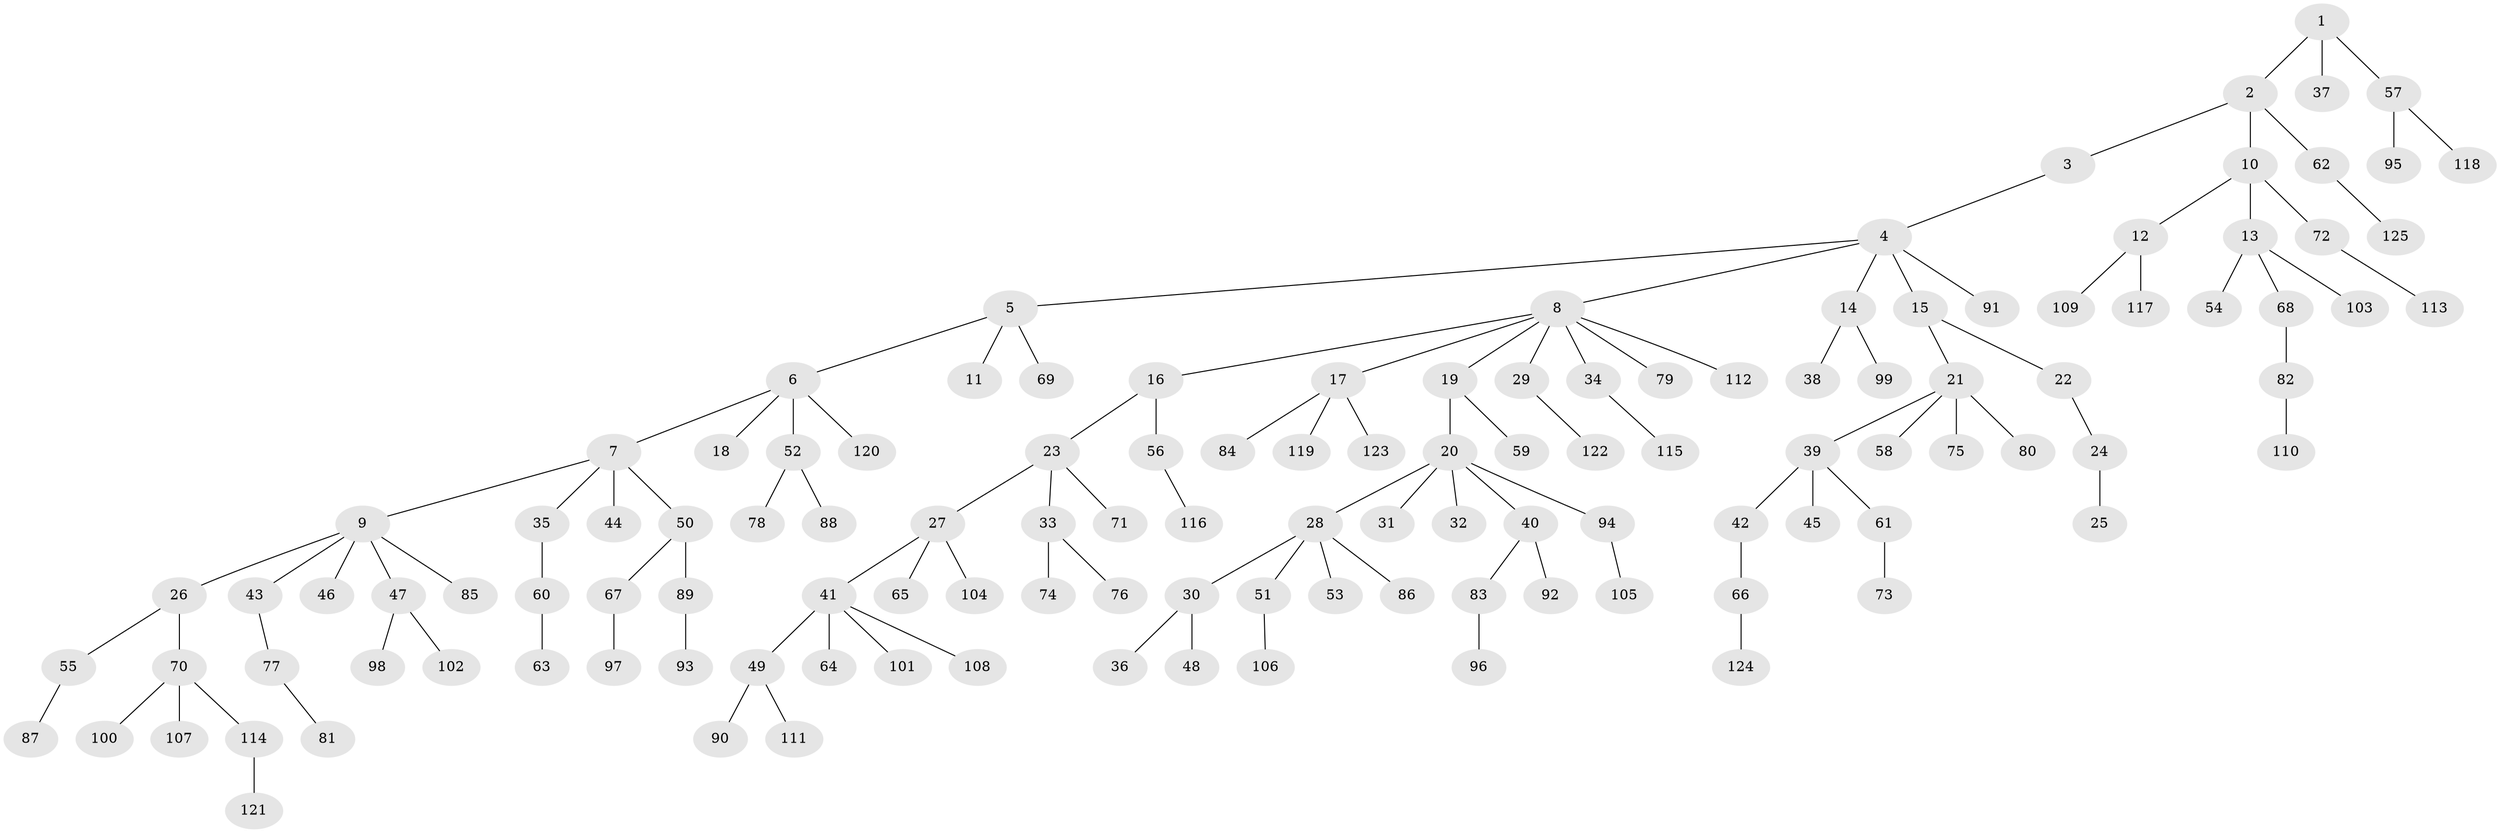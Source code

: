 // Generated by graph-tools (version 1.1) at 2025/02/03/09/25 03:02:20]
// undirected, 125 vertices, 124 edges
graph export_dot {
graph [start="1"]
  node [color=gray90,style=filled];
  1;
  2;
  3;
  4;
  5;
  6;
  7;
  8;
  9;
  10;
  11;
  12;
  13;
  14;
  15;
  16;
  17;
  18;
  19;
  20;
  21;
  22;
  23;
  24;
  25;
  26;
  27;
  28;
  29;
  30;
  31;
  32;
  33;
  34;
  35;
  36;
  37;
  38;
  39;
  40;
  41;
  42;
  43;
  44;
  45;
  46;
  47;
  48;
  49;
  50;
  51;
  52;
  53;
  54;
  55;
  56;
  57;
  58;
  59;
  60;
  61;
  62;
  63;
  64;
  65;
  66;
  67;
  68;
  69;
  70;
  71;
  72;
  73;
  74;
  75;
  76;
  77;
  78;
  79;
  80;
  81;
  82;
  83;
  84;
  85;
  86;
  87;
  88;
  89;
  90;
  91;
  92;
  93;
  94;
  95;
  96;
  97;
  98;
  99;
  100;
  101;
  102;
  103;
  104;
  105;
  106;
  107;
  108;
  109;
  110;
  111;
  112;
  113;
  114;
  115;
  116;
  117;
  118;
  119;
  120;
  121;
  122;
  123;
  124;
  125;
  1 -- 2;
  1 -- 37;
  1 -- 57;
  2 -- 3;
  2 -- 10;
  2 -- 62;
  3 -- 4;
  4 -- 5;
  4 -- 8;
  4 -- 14;
  4 -- 15;
  4 -- 91;
  5 -- 6;
  5 -- 11;
  5 -- 69;
  6 -- 7;
  6 -- 18;
  6 -- 52;
  6 -- 120;
  7 -- 9;
  7 -- 35;
  7 -- 44;
  7 -- 50;
  8 -- 16;
  8 -- 17;
  8 -- 19;
  8 -- 29;
  8 -- 34;
  8 -- 79;
  8 -- 112;
  9 -- 26;
  9 -- 43;
  9 -- 46;
  9 -- 47;
  9 -- 85;
  10 -- 12;
  10 -- 13;
  10 -- 72;
  12 -- 109;
  12 -- 117;
  13 -- 54;
  13 -- 68;
  13 -- 103;
  14 -- 38;
  14 -- 99;
  15 -- 21;
  15 -- 22;
  16 -- 23;
  16 -- 56;
  17 -- 84;
  17 -- 119;
  17 -- 123;
  19 -- 20;
  19 -- 59;
  20 -- 28;
  20 -- 31;
  20 -- 32;
  20 -- 40;
  20 -- 94;
  21 -- 39;
  21 -- 58;
  21 -- 75;
  21 -- 80;
  22 -- 24;
  23 -- 27;
  23 -- 33;
  23 -- 71;
  24 -- 25;
  26 -- 55;
  26 -- 70;
  27 -- 41;
  27 -- 65;
  27 -- 104;
  28 -- 30;
  28 -- 51;
  28 -- 53;
  28 -- 86;
  29 -- 122;
  30 -- 36;
  30 -- 48;
  33 -- 74;
  33 -- 76;
  34 -- 115;
  35 -- 60;
  39 -- 42;
  39 -- 45;
  39 -- 61;
  40 -- 83;
  40 -- 92;
  41 -- 49;
  41 -- 64;
  41 -- 101;
  41 -- 108;
  42 -- 66;
  43 -- 77;
  47 -- 98;
  47 -- 102;
  49 -- 90;
  49 -- 111;
  50 -- 67;
  50 -- 89;
  51 -- 106;
  52 -- 78;
  52 -- 88;
  55 -- 87;
  56 -- 116;
  57 -- 95;
  57 -- 118;
  60 -- 63;
  61 -- 73;
  62 -- 125;
  66 -- 124;
  67 -- 97;
  68 -- 82;
  70 -- 100;
  70 -- 107;
  70 -- 114;
  72 -- 113;
  77 -- 81;
  82 -- 110;
  83 -- 96;
  89 -- 93;
  94 -- 105;
  114 -- 121;
}

